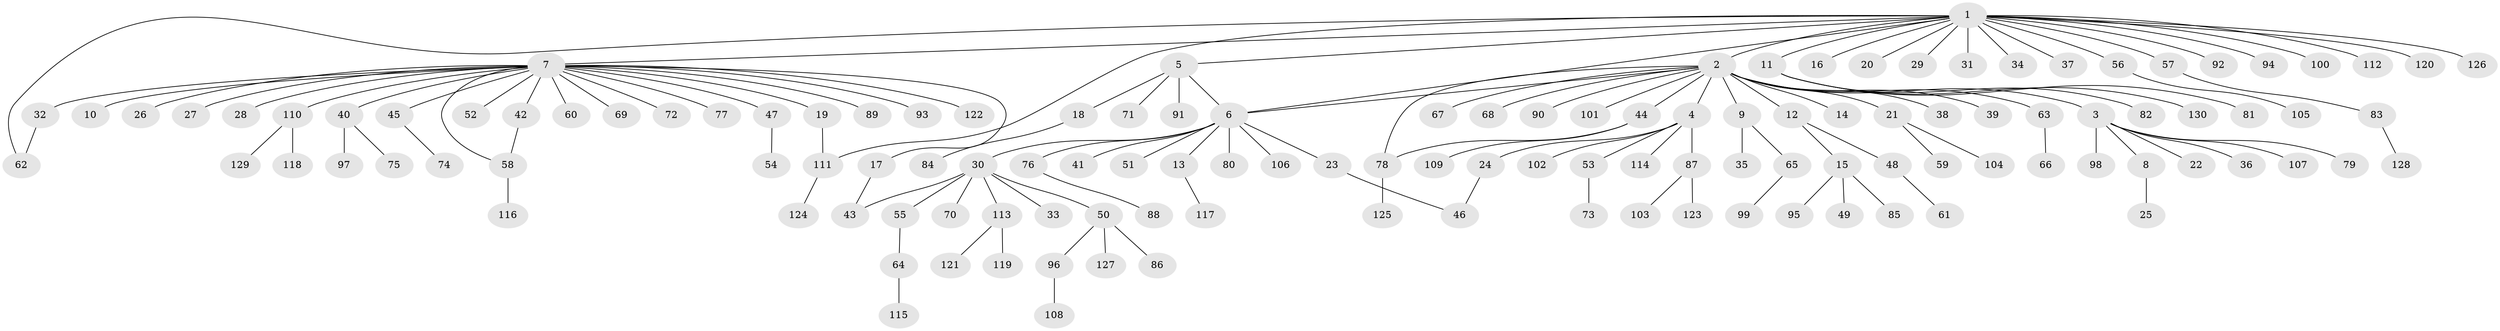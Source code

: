 // coarse degree distribution, {22: 0.01, 15: 0.01, 6: 0.02, 5: 0.01, 13: 0.01, 21: 0.01, 1: 0.69, 2: 0.19, 3: 0.05}
// Generated by graph-tools (version 1.1) at 2025/51/02/27/25 19:51:59]
// undirected, 130 vertices, 137 edges
graph export_dot {
graph [start="1"]
  node [color=gray90,style=filled];
  1;
  2;
  3;
  4;
  5;
  6;
  7;
  8;
  9;
  10;
  11;
  12;
  13;
  14;
  15;
  16;
  17;
  18;
  19;
  20;
  21;
  22;
  23;
  24;
  25;
  26;
  27;
  28;
  29;
  30;
  31;
  32;
  33;
  34;
  35;
  36;
  37;
  38;
  39;
  40;
  41;
  42;
  43;
  44;
  45;
  46;
  47;
  48;
  49;
  50;
  51;
  52;
  53;
  54;
  55;
  56;
  57;
  58;
  59;
  60;
  61;
  62;
  63;
  64;
  65;
  66;
  67;
  68;
  69;
  70;
  71;
  72;
  73;
  74;
  75;
  76;
  77;
  78;
  79;
  80;
  81;
  82;
  83;
  84;
  85;
  86;
  87;
  88;
  89;
  90;
  91;
  92;
  93;
  94;
  95;
  96;
  97;
  98;
  99;
  100;
  101;
  102;
  103;
  104;
  105;
  106;
  107;
  108;
  109;
  110;
  111;
  112;
  113;
  114;
  115;
  116;
  117;
  118;
  119;
  120;
  121;
  122;
  123;
  124;
  125;
  126;
  127;
  128;
  129;
  130;
  1 -- 2;
  1 -- 5;
  1 -- 6;
  1 -- 7;
  1 -- 11;
  1 -- 16;
  1 -- 20;
  1 -- 29;
  1 -- 31;
  1 -- 34;
  1 -- 37;
  1 -- 56;
  1 -- 57;
  1 -- 62;
  1 -- 92;
  1 -- 94;
  1 -- 100;
  1 -- 111;
  1 -- 112;
  1 -- 120;
  1 -- 126;
  2 -- 3;
  2 -- 4;
  2 -- 6;
  2 -- 9;
  2 -- 12;
  2 -- 14;
  2 -- 21;
  2 -- 38;
  2 -- 39;
  2 -- 44;
  2 -- 63;
  2 -- 67;
  2 -- 68;
  2 -- 78;
  2 -- 90;
  2 -- 101;
  3 -- 8;
  3 -- 22;
  3 -- 36;
  3 -- 79;
  3 -- 98;
  3 -- 107;
  4 -- 24;
  4 -- 53;
  4 -- 87;
  4 -- 102;
  4 -- 114;
  5 -- 6;
  5 -- 18;
  5 -- 71;
  5 -- 91;
  6 -- 13;
  6 -- 23;
  6 -- 30;
  6 -- 41;
  6 -- 51;
  6 -- 76;
  6 -- 80;
  6 -- 106;
  7 -- 10;
  7 -- 17;
  7 -- 19;
  7 -- 26;
  7 -- 27;
  7 -- 28;
  7 -- 32;
  7 -- 40;
  7 -- 42;
  7 -- 45;
  7 -- 47;
  7 -- 52;
  7 -- 58;
  7 -- 60;
  7 -- 69;
  7 -- 72;
  7 -- 77;
  7 -- 89;
  7 -- 93;
  7 -- 110;
  7 -- 122;
  8 -- 25;
  9 -- 35;
  9 -- 65;
  11 -- 81;
  11 -- 82;
  11 -- 130;
  12 -- 15;
  12 -- 48;
  13 -- 117;
  15 -- 49;
  15 -- 85;
  15 -- 95;
  17 -- 43;
  18 -- 84;
  19 -- 111;
  21 -- 59;
  21 -- 104;
  23 -- 46;
  24 -- 46;
  30 -- 33;
  30 -- 43;
  30 -- 50;
  30 -- 55;
  30 -- 70;
  30 -- 113;
  32 -- 62;
  40 -- 75;
  40 -- 97;
  42 -- 58;
  44 -- 78;
  44 -- 109;
  45 -- 74;
  47 -- 54;
  48 -- 61;
  50 -- 86;
  50 -- 96;
  50 -- 127;
  53 -- 73;
  55 -- 64;
  56 -- 105;
  57 -- 83;
  58 -- 116;
  63 -- 66;
  64 -- 115;
  65 -- 99;
  76 -- 88;
  78 -- 125;
  83 -- 128;
  87 -- 103;
  87 -- 123;
  96 -- 108;
  110 -- 118;
  110 -- 129;
  111 -- 124;
  113 -- 119;
  113 -- 121;
}
